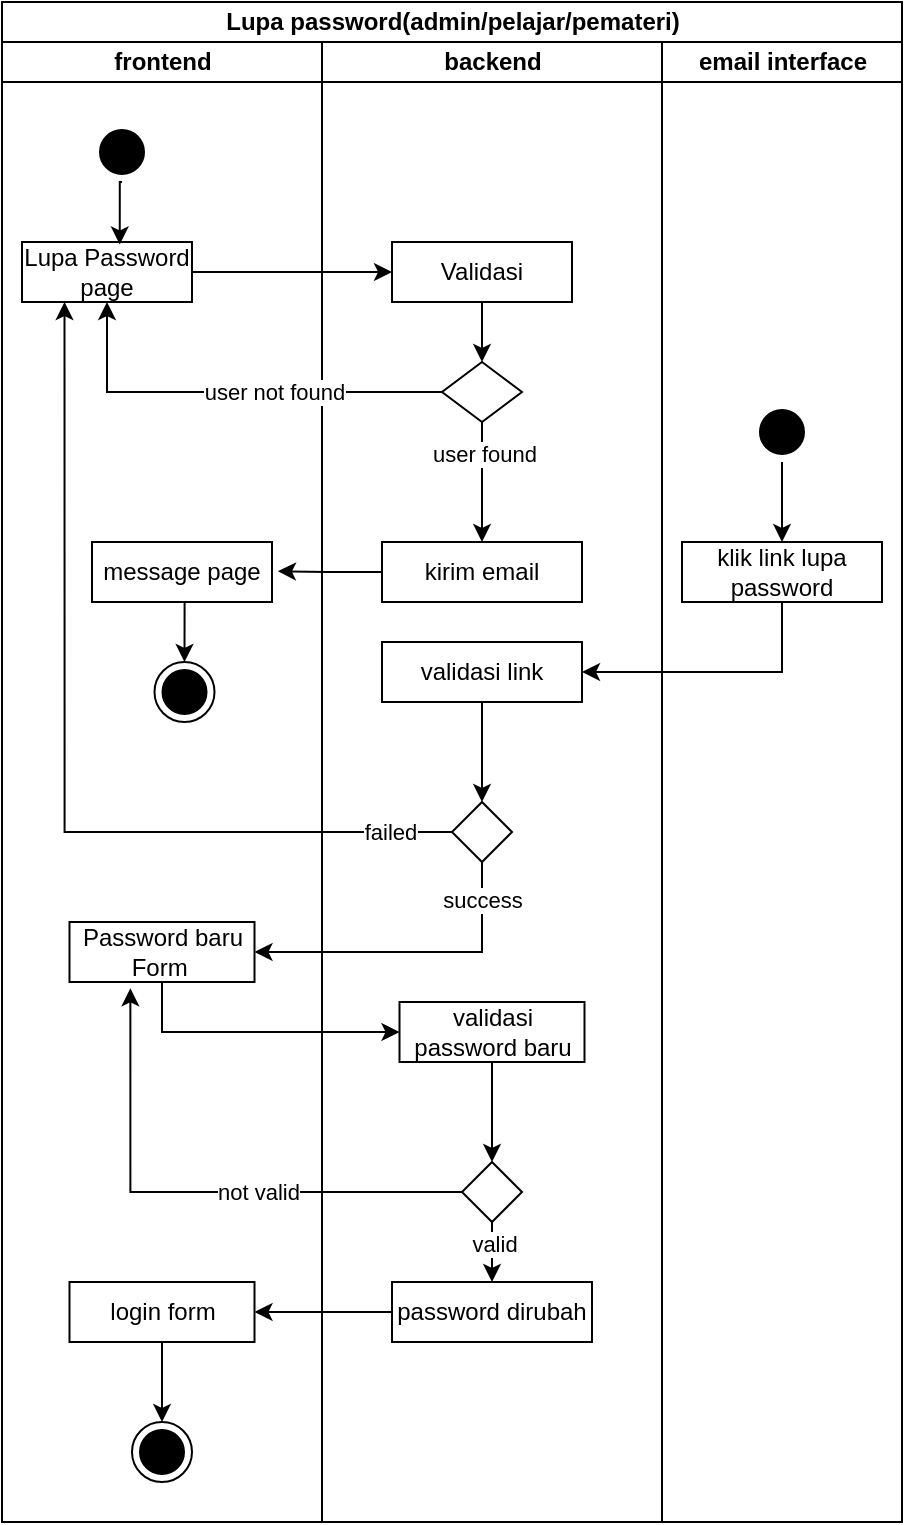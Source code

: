 <mxfile version="22.1.2" type="device">
  <diagram name="Page-1" id="_u0MzWtqGNd14I7RZU5p">
    <mxGraphModel dx="1292" dy="974" grid="1" gridSize="10" guides="1" tooltips="1" connect="1" arrows="1" fold="1" page="1" pageScale="1" pageWidth="850" pageHeight="1100" math="0" shadow="0">
      <root>
        <mxCell id="0" />
        <mxCell id="1" parent="0" />
        <mxCell id="ESk8kRZUw0h3QEvRFuXC-1" value="Lupa password(admin/pelajar/pemateri)" style="swimlane;childLayout=stackLayout;resizeParent=1;resizeParentMax=0;startSize=20;html=1;" parent="1" vertex="1">
          <mxGeometry x="160.0" y="50" width="450" height="760" as="geometry" />
        </mxCell>
        <mxCell id="ESk8kRZUw0h3QEvRFuXC-2" value="frontend" style="swimlane;startSize=20;html=1;" parent="ESk8kRZUw0h3QEvRFuXC-1" vertex="1">
          <mxGeometry y="20" width="160" height="740" as="geometry" />
        </mxCell>
        <mxCell id="ESk8kRZUw0h3QEvRFuXC-3" value="" style="ellipse;html=1;shape=startState;strokeColor=#000000;fillColor=#000000;" parent="ESk8kRZUw0h3QEvRFuXC-2" vertex="1">
          <mxGeometry x="45.0" y="40" width="30" height="30" as="geometry" />
        </mxCell>
        <mxCell id="ESk8kRZUw0h3QEvRFuXC-4" value="" style="edgeStyle=orthogonalEdgeStyle;html=1;verticalAlign=bottom;endArrow=open;endSize=8;rounded=0;strokeColor=#FFFFFF;" parent="ESk8kRZUw0h3QEvRFuXC-2" source="ESk8kRZUw0h3QEvRFuXC-3" edge="1">
          <mxGeometry relative="1" as="geometry">
            <mxPoint x="60.0" y="100" as="targetPoint" />
          </mxGeometry>
        </mxCell>
        <mxCell id="ESk8kRZUw0h3QEvRFuXC-5" value="Lupa Password page" style="html=1;whiteSpace=wrap;" parent="ESk8kRZUw0h3QEvRFuXC-2" vertex="1">
          <mxGeometry x="10" y="100" width="85" height="30" as="geometry" />
        </mxCell>
        <mxCell id="ESk8kRZUw0h3QEvRFuXC-6" value="login form" style="html=1;whiteSpace=wrap;" parent="ESk8kRZUw0h3QEvRFuXC-2" vertex="1">
          <mxGeometry x="33.75" y="620" width="92.5" height="30" as="geometry" />
        </mxCell>
        <mxCell id="ESk8kRZUw0h3QEvRFuXC-46" value="Password baru Form&amp;nbsp;" style="html=1;whiteSpace=wrap;" parent="ESk8kRZUw0h3QEvRFuXC-2" vertex="1">
          <mxGeometry x="33.75" y="440" width="92.5" height="30" as="geometry" />
        </mxCell>
        <mxCell id="ESk8kRZUw0h3QEvRFuXC-7" value="" style="ellipse;html=1;shape=endState;fillColor=#000000;strokeColor=#000000;" parent="ESk8kRZUw0h3QEvRFuXC-2" vertex="1">
          <mxGeometry x="65.0" y="690" width="30" height="30" as="geometry" />
        </mxCell>
        <mxCell id="ESk8kRZUw0h3QEvRFuXC-56" style="edgeStyle=orthogonalEdgeStyle;rounded=0;orthogonalLoop=1;jettySize=auto;html=1;exitX=0.5;exitY=1;exitDx=0;exitDy=0;entryX=0.5;entryY=0;entryDx=0;entryDy=0;" parent="ESk8kRZUw0h3QEvRFuXC-2" source="ESk8kRZUw0h3QEvRFuXC-6" target="ESk8kRZUw0h3QEvRFuXC-7" edge="1">
          <mxGeometry relative="1" as="geometry" />
        </mxCell>
        <mxCell id="ESk8kRZUw0h3QEvRFuXC-63" style="edgeStyle=orthogonalEdgeStyle;rounded=0;orthogonalLoop=1;jettySize=auto;html=1;exitX=0.5;exitY=1;exitDx=0;exitDy=0;entryX=0.5;entryY=0;entryDx=0;entryDy=0;" parent="ESk8kRZUw0h3QEvRFuXC-2" source="ESk8kRZUw0h3QEvRFuXC-60" target="ESk8kRZUw0h3QEvRFuXC-62" edge="1">
          <mxGeometry relative="1" as="geometry" />
        </mxCell>
        <mxCell id="ESk8kRZUw0h3QEvRFuXC-60" value="message page" style="html=1;whiteSpace=wrap;" parent="ESk8kRZUw0h3QEvRFuXC-2" vertex="1">
          <mxGeometry x="45" y="250" width="90" height="30" as="geometry" />
        </mxCell>
        <mxCell id="ESk8kRZUw0h3QEvRFuXC-62" value="" style="ellipse;html=1;shape=endState;fillColor=#000000;strokeColor=#000000;" parent="ESk8kRZUw0h3QEvRFuXC-2" vertex="1">
          <mxGeometry x="76.25" y="310" width="30" height="30" as="geometry" />
        </mxCell>
        <mxCell id="QscQkTRvKCnjpRCYCmwB-1" style="edgeStyle=orthogonalEdgeStyle;rounded=0;orthogonalLoop=1;jettySize=auto;html=1;exitX=0.5;exitY=1;exitDx=0;exitDy=0;entryX=0.575;entryY=0.041;entryDx=0;entryDy=0;entryPerimeter=0;" edge="1" parent="ESk8kRZUw0h3QEvRFuXC-2" source="ESk8kRZUw0h3QEvRFuXC-3" target="ESk8kRZUw0h3QEvRFuXC-5">
          <mxGeometry relative="1" as="geometry" />
        </mxCell>
        <mxCell id="ESk8kRZUw0h3QEvRFuXC-9" value="backend" style="swimlane;startSize=20;html=1;" parent="ESk8kRZUw0h3QEvRFuXC-1" vertex="1">
          <mxGeometry x="160" y="20" width="170" height="740" as="geometry" />
        </mxCell>
        <mxCell id="ESk8kRZUw0h3QEvRFuXC-10" style="edgeStyle=orthogonalEdgeStyle;rounded=0;orthogonalLoop=1;jettySize=auto;html=1;exitX=0.5;exitY=1;exitDx=0;exitDy=0;entryX=0.5;entryY=0;entryDx=0;entryDy=0;" parent="ESk8kRZUw0h3QEvRFuXC-9" source="ESk8kRZUw0h3QEvRFuXC-11" target="ESk8kRZUw0h3QEvRFuXC-14" edge="1">
          <mxGeometry relative="1" as="geometry" />
        </mxCell>
        <mxCell id="ESk8kRZUw0h3QEvRFuXC-11" value="Validasi" style="html=1;whiteSpace=wrap;" parent="ESk8kRZUw0h3QEvRFuXC-9" vertex="1">
          <mxGeometry x="35" y="100" width="90" height="30" as="geometry" />
        </mxCell>
        <mxCell id="ESk8kRZUw0h3QEvRFuXC-12" style="edgeStyle=orthogonalEdgeStyle;rounded=0;orthogonalLoop=1;jettySize=auto;html=1;exitX=0.5;exitY=1;exitDx=0;exitDy=0;entryX=0.5;entryY=0;entryDx=0;entryDy=0;" parent="ESk8kRZUw0h3QEvRFuXC-9" source="ESk8kRZUw0h3QEvRFuXC-14" target="ESk8kRZUw0h3QEvRFuXC-15" edge="1">
          <mxGeometry relative="1" as="geometry">
            <mxPoint x="60.0" y="230" as="targetPoint" />
          </mxGeometry>
        </mxCell>
        <mxCell id="ESk8kRZUw0h3QEvRFuXC-13" value="user found" style="edgeLabel;html=1;align=center;verticalAlign=middle;resizable=0;points=[];" parent="ESk8kRZUw0h3QEvRFuXC-12" vertex="1" connectable="0">
          <mxGeometry x="-0.485" y="1" relative="1" as="geometry">
            <mxPoint as="offset" />
          </mxGeometry>
        </mxCell>
        <mxCell id="ESk8kRZUw0h3QEvRFuXC-14" value="" style="rhombus;whiteSpace=wrap;html=1;" parent="ESk8kRZUw0h3QEvRFuXC-9" vertex="1">
          <mxGeometry x="60" y="160" width="40" height="30" as="geometry" />
        </mxCell>
        <mxCell id="ESk8kRZUw0h3QEvRFuXC-15" value="kirim email" style="html=1;whiteSpace=wrap;" parent="ESk8kRZUw0h3QEvRFuXC-9" vertex="1">
          <mxGeometry x="30" y="250" width="100" height="30" as="geometry" />
        </mxCell>
        <mxCell id="LiiMXEBXXuwrqUUEYgGt-3" style="edgeStyle=orthogonalEdgeStyle;rounded=0;orthogonalLoop=1;jettySize=auto;html=1;exitX=0.5;exitY=1;exitDx=0;exitDy=0;" parent="ESk8kRZUw0h3QEvRFuXC-9" source="ESk8kRZUw0h3QEvRFuXC-17" target="ESk8kRZUw0h3QEvRFuXC-22" edge="1">
          <mxGeometry relative="1" as="geometry" />
        </mxCell>
        <mxCell id="ESk8kRZUw0h3QEvRFuXC-17" value="validasi link" style="html=1;whiteSpace=wrap;" parent="ESk8kRZUw0h3QEvRFuXC-9" vertex="1">
          <mxGeometry x="30" y="300" width="100" height="30" as="geometry" />
        </mxCell>
        <mxCell id="ESk8kRZUw0h3QEvRFuXC-22" value="" style="rhombus;whiteSpace=wrap;html=1;" parent="ESk8kRZUw0h3QEvRFuXC-9" vertex="1">
          <mxGeometry x="65" y="380" width="30" height="30" as="geometry" />
        </mxCell>
        <mxCell id="ESk8kRZUw0h3QEvRFuXC-52" style="edgeStyle=orthogonalEdgeStyle;rounded=0;orthogonalLoop=1;jettySize=auto;html=1;exitX=0.5;exitY=1;exitDx=0;exitDy=0;entryX=0.5;entryY=0;entryDx=0;entryDy=0;" parent="ESk8kRZUw0h3QEvRFuXC-9" source="ESk8kRZUw0h3QEvRFuXC-23" target="ESk8kRZUw0h3QEvRFuXC-25" edge="1">
          <mxGeometry relative="1" as="geometry" />
        </mxCell>
        <mxCell id="LiiMXEBXXuwrqUUEYgGt-2" value="valid" style="edgeLabel;html=1;align=center;verticalAlign=middle;resizable=0;points=[];" parent="ESk8kRZUw0h3QEvRFuXC-52" vertex="1" connectable="0">
          <mxGeometry x="-0.267" y="1" relative="1" as="geometry">
            <mxPoint as="offset" />
          </mxGeometry>
        </mxCell>
        <mxCell id="ESk8kRZUw0h3QEvRFuXC-23" value="" style="rhombus;whiteSpace=wrap;html=1;" parent="ESk8kRZUw0h3QEvRFuXC-9" vertex="1">
          <mxGeometry x="70" y="560" width="30" height="30" as="geometry" />
        </mxCell>
        <mxCell id="ESk8kRZUw0h3QEvRFuXC-25" value="password dirubah" style="html=1;whiteSpace=wrap;" parent="ESk8kRZUw0h3QEvRFuXC-9" vertex="1">
          <mxGeometry x="35" y="620" width="100" height="30" as="geometry" />
        </mxCell>
        <mxCell id="LiiMXEBXXuwrqUUEYgGt-4" style="edgeStyle=orthogonalEdgeStyle;rounded=0;orthogonalLoop=1;jettySize=auto;html=1;exitX=0.5;exitY=1;exitDx=0;exitDy=0;entryX=0.5;entryY=0;entryDx=0;entryDy=0;" parent="ESk8kRZUw0h3QEvRFuXC-9" source="ESk8kRZUw0h3QEvRFuXC-49" target="ESk8kRZUw0h3QEvRFuXC-23" edge="1">
          <mxGeometry relative="1" as="geometry" />
        </mxCell>
        <mxCell id="ESk8kRZUw0h3QEvRFuXC-49" value="validasi password baru" style="html=1;whiteSpace=wrap;" parent="ESk8kRZUw0h3QEvRFuXC-9" vertex="1">
          <mxGeometry x="38.75" y="480" width="92.5" height="30" as="geometry" />
        </mxCell>
        <mxCell id="ESk8kRZUw0h3QEvRFuXC-30" style="edgeStyle=orthogonalEdgeStyle;rounded=0;orthogonalLoop=1;jettySize=auto;html=1;exitX=0;exitY=0.5;exitDx=0;exitDy=0;entryX=0.5;entryY=1;entryDx=0;entryDy=0;" parent="ESk8kRZUw0h3QEvRFuXC-1" source="ESk8kRZUw0h3QEvRFuXC-14" target="ESk8kRZUw0h3QEvRFuXC-5" edge="1">
          <mxGeometry relative="1" as="geometry" />
        </mxCell>
        <mxCell id="ESk8kRZUw0h3QEvRFuXC-44" value="user not found" style="edgeLabel;html=1;align=center;verticalAlign=middle;resizable=0;points=[];" parent="ESk8kRZUw0h3QEvRFuXC-30" vertex="1" connectable="0">
          <mxGeometry x="-0.203" y="1" relative="1" as="geometry">
            <mxPoint y="-1" as="offset" />
          </mxGeometry>
        </mxCell>
        <mxCell id="ESk8kRZUw0h3QEvRFuXC-34" style="edgeStyle=orthogonalEdgeStyle;rounded=0;orthogonalLoop=1;jettySize=auto;html=1;exitX=0;exitY=0.5;exitDx=0;exitDy=0;entryX=0.25;entryY=1;entryDx=0;entryDy=0;" parent="ESk8kRZUw0h3QEvRFuXC-1" source="ESk8kRZUw0h3QEvRFuXC-22" target="ESk8kRZUw0h3QEvRFuXC-5" edge="1">
          <mxGeometry relative="1" as="geometry" />
        </mxCell>
        <mxCell id="ESk8kRZUw0h3QEvRFuXC-35" value="failed" style="edgeLabel;html=1;align=center;verticalAlign=middle;resizable=0;points=[];" parent="ESk8kRZUw0h3QEvRFuXC-34" vertex="1" connectable="0">
          <mxGeometry x="-0.549" y="-1" relative="1" as="geometry">
            <mxPoint x="72" y="1" as="offset" />
          </mxGeometry>
        </mxCell>
        <mxCell id="ESk8kRZUw0h3QEvRFuXC-42" style="edgeStyle=orthogonalEdgeStyle;rounded=0;orthogonalLoop=1;jettySize=auto;html=1;exitX=1;exitY=0.5;exitDx=0;exitDy=0;entryX=0;entryY=0.5;entryDx=0;entryDy=0;" parent="ESk8kRZUw0h3QEvRFuXC-1" source="ESk8kRZUw0h3QEvRFuXC-5" target="ESk8kRZUw0h3QEvRFuXC-11" edge="1">
          <mxGeometry relative="1" as="geometry">
            <mxPoint x="130.0" y="135.19" as="targetPoint" />
          </mxGeometry>
        </mxCell>
        <mxCell id="ESk8kRZUw0h3QEvRFuXC-20" style="edgeStyle=orthogonalEdgeStyle;rounded=0;orthogonalLoop=1;jettySize=auto;html=1;exitX=0.5;exitY=1;exitDx=0;exitDy=0;entryX=1;entryY=0.5;entryDx=0;entryDy=0;" parent="ESk8kRZUw0h3QEvRFuXC-1" source="ESk8kRZUw0h3QEvRFuXC-22" target="ESk8kRZUw0h3QEvRFuXC-46" edge="1">
          <mxGeometry relative="1" as="geometry">
            <mxPoint x="90.0" y="490" as="targetPoint" />
          </mxGeometry>
        </mxCell>
        <mxCell id="ESk8kRZUw0h3QEvRFuXC-47" value="success" style="edgeLabel;html=1;align=center;verticalAlign=middle;resizable=0;points=[];" parent="ESk8kRZUw0h3QEvRFuXC-20" vertex="1" connectable="0">
          <mxGeometry x="-0.745" y="1" relative="1" as="geometry">
            <mxPoint x="-1" y="-1" as="offset" />
          </mxGeometry>
        </mxCell>
        <mxCell id="ESk8kRZUw0h3QEvRFuXC-50" style="edgeStyle=orthogonalEdgeStyle;rounded=0;orthogonalLoop=1;jettySize=auto;html=1;exitX=0.5;exitY=1;exitDx=0;exitDy=0;entryX=0;entryY=0.5;entryDx=0;entryDy=0;" parent="ESk8kRZUw0h3QEvRFuXC-1" source="ESk8kRZUw0h3QEvRFuXC-46" target="ESk8kRZUw0h3QEvRFuXC-49" edge="1">
          <mxGeometry relative="1" as="geometry" />
        </mxCell>
        <mxCell id="ESk8kRZUw0h3QEvRFuXC-36" style="edgeStyle=orthogonalEdgeStyle;rounded=0;orthogonalLoop=1;jettySize=auto;html=1;exitX=0;exitY=0.5;exitDx=0;exitDy=0;entryX=0.329;entryY=1.105;entryDx=0;entryDy=0;entryPerimeter=0;" parent="ESk8kRZUw0h3QEvRFuXC-1" source="ESk8kRZUw0h3QEvRFuXC-23" target="ESk8kRZUw0h3QEvRFuXC-46" edge="1">
          <mxGeometry relative="1" as="geometry">
            <mxPoint x="102.5" y="575" as="targetPoint" />
          </mxGeometry>
        </mxCell>
        <mxCell id="ESk8kRZUw0h3QEvRFuXC-37" value="not valid" style="edgeLabel;html=1;align=center;verticalAlign=middle;resizable=0;points=[];" parent="ESk8kRZUw0h3QEvRFuXC-36" vertex="1" connectable="0">
          <mxGeometry x="-0.234" y="2" relative="1" as="geometry">
            <mxPoint y="-2" as="offset" />
          </mxGeometry>
        </mxCell>
        <mxCell id="ESk8kRZUw0h3QEvRFuXC-55" style="edgeStyle=orthogonalEdgeStyle;rounded=0;orthogonalLoop=1;jettySize=auto;html=1;exitX=0;exitY=0.5;exitDx=0;exitDy=0;" parent="ESk8kRZUw0h3QEvRFuXC-1" source="ESk8kRZUw0h3QEvRFuXC-25" target="ESk8kRZUw0h3QEvRFuXC-6" edge="1">
          <mxGeometry relative="1" as="geometry" />
        </mxCell>
        <mxCell id="ESk8kRZUw0h3QEvRFuXC-61" style="edgeStyle=orthogonalEdgeStyle;rounded=0;orthogonalLoop=1;jettySize=auto;html=1;exitX=0;exitY=0.5;exitDx=0;exitDy=0;entryX=1.033;entryY=0.487;entryDx=0;entryDy=0;entryPerimeter=0;" parent="ESk8kRZUw0h3QEvRFuXC-1" source="ESk8kRZUw0h3QEvRFuXC-15" target="ESk8kRZUw0h3QEvRFuXC-60" edge="1">
          <mxGeometry relative="1" as="geometry" />
        </mxCell>
        <mxCell id="ESk8kRZUw0h3QEvRFuXC-33" style="edgeStyle=orthogonalEdgeStyle;rounded=0;orthogonalLoop=1;jettySize=auto;html=1;exitX=0.5;exitY=1;exitDx=0;exitDy=0;entryX=1;entryY=0.5;entryDx=0;entryDy=0;" parent="ESk8kRZUw0h3QEvRFuXC-1" source="ESk8kRZUw0h3QEvRFuXC-27" target="ESk8kRZUw0h3QEvRFuXC-17" edge="1">
          <mxGeometry relative="1" as="geometry" />
        </mxCell>
        <mxCell id="ESk8kRZUw0h3QEvRFuXC-26" value="email interface" style="swimlane;startSize=20;html=1;" parent="ESk8kRZUw0h3QEvRFuXC-1" vertex="1">
          <mxGeometry x="330" y="20" width="120" height="740" as="geometry" />
        </mxCell>
        <mxCell id="ESk8kRZUw0h3QEvRFuXC-27" value="klik link lupa password" style="html=1;whiteSpace=wrap;" parent="ESk8kRZUw0h3QEvRFuXC-26" vertex="1">
          <mxGeometry x="10.0" y="250" width="100" height="30" as="geometry" />
        </mxCell>
        <mxCell id="ESk8kRZUw0h3QEvRFuXC-65" style="edgeStyle=orthogonalEdgeStyle;rounded=0;orthogonalLoop=1;jettySize=auto;html=1;exitX=0.5;exitY=1;exitDx=0;exitDy=0;entryX=0.5;entryY=0;entryDx=0;entryDy=0;" parent="ESk8kRZUw0h3QEvRFuXC-26" source="ESk8kRZUw0h3QEvRFuXC-64" target="ESk8kRZUw0h3QEvRFuXC-27" edge="1">
          <mxGeometry relative="1" as="geometry" />
        </mxCell>
        <mxCell id="ESk8kRZUw0h3QEvRFuXC-64" value="" style="ellipse;html=1;shape=startState;strokeColor=#000000;fillColor=#000000;" parent="ESk8kRZUw0h3QEvRFuXC-26" vertex="1">
          <mxGeometry x="45.0" y="180" width="30" height="30" as="geometry" />
        </mxCell>
      </root>
    </mxGraphModel>
  </diagram>
</mxfile>
